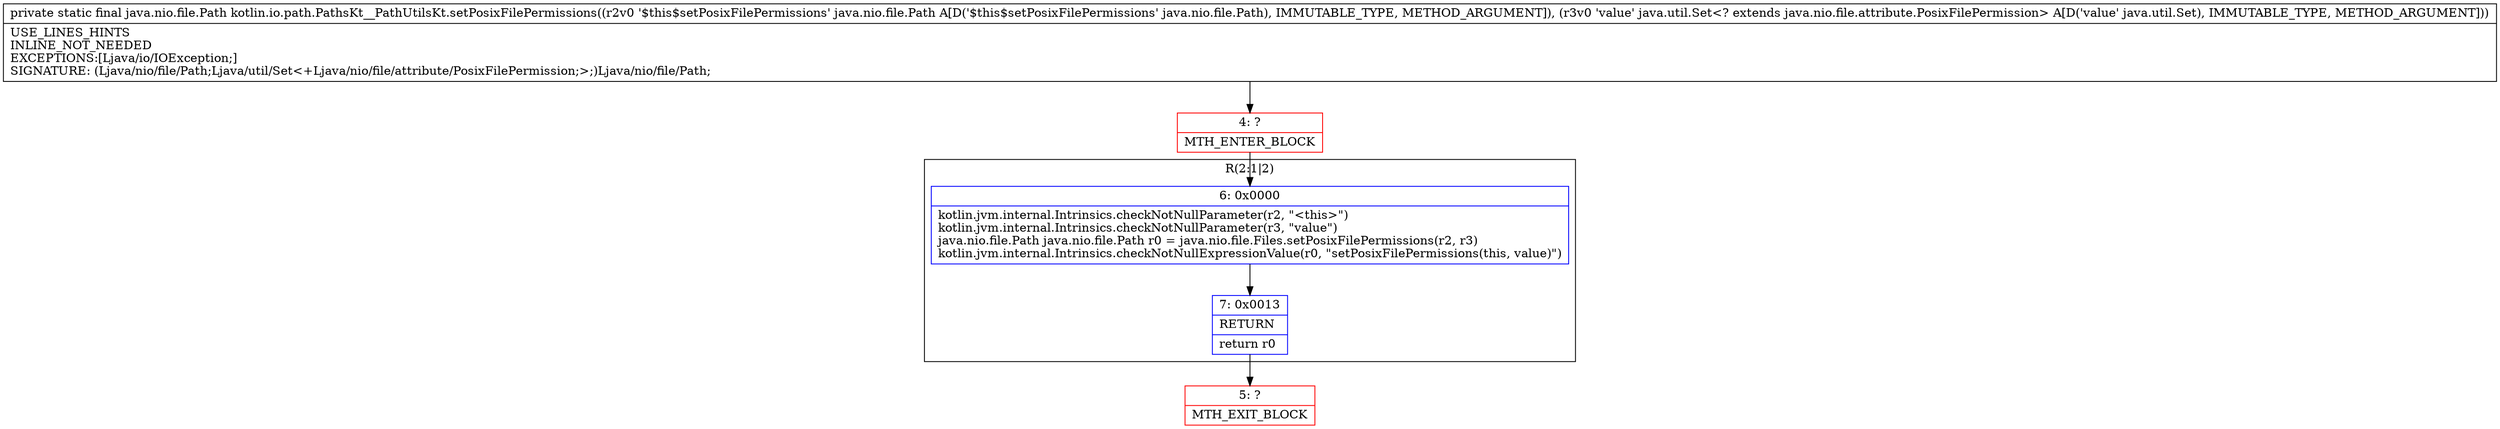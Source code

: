 digraph "CFG forkotlin.io.path.PathsKt__PathUtilsKt.setPosixFilePermissions(Ljava\/nio\/file\/Path;Ljava\/util\/Set;)Ljava\/nio\/file\/Path;" {
subgraph cluster_Region_906872463 {
label = "R(2:1|2)";
node [shape=record,color=blue];
Node_6 [shape=record,label="{6\:\ 0x0000|kotlin.jvm.internal.Intrinsics.checkNotNullParameter(r2, \"\<this\>\")\lkotlin.jvm.internal.Intrinsics.checkNotNullParameter(r3, \"value\")\ljava.nio.file.Path java.nio.file.Path r0 = java.nio.file.Files.setPosixFilePermissions(r2, r3)\lkotlin.jvm.internal.Intrinsics.checkNotNullExpressionValue(r0, \"setPosixFilePermissions(this, value)\")\l}"];
Node_7 [shape=record,label="{7\:\ 0x0013|RETURN\l|return r0\l}"];
}
Node_4 [shape=record,color=red,label="{4\:\ ?|MTH_ENTER_BLOCK\l}"];
Node_5 [shape=record,color=red,label="{5\:\ ?|MTH_EXIT_BLOCK\l}"];
MethodNode[shape=record,label="{private static final java.nio.file.Path kotlin.io.path.PathsKt__PathUtilsKt.setPosixFilePermissions((r2v0 '$this$setPosixFilePermissions' java.nio.file.Path A[D('$this$setPosixFilePermissions' java.nio.file.Path), IMMUTABLE_TYPE, METHOD_ARGUMENT]), (r3v0 'value' java.util.Set\<? extends java.nio.file.attribute.PosixFilePermission\> A[D('value' java.util.Set), IMMUTABLE_TYPE, METHOD_ARGUMENT]))  | USE_LINES_HINTS\lINLINE_NOT_NEEDED\lEXCEPTIONS:[Ljava\/io\/IOException;]\lSIGNATURE: (Ljava\/nio\/file\/Path;Ljava\/util\/Set\<+Ljava\/nio\/file\/attribute\/PosixFilePermission;\>;)Ljava\/nio\/file\/Path;\l}"];
MethodNode -> Node_4;Node_6 -> Node_7;
Node_7 -> Node_5;
Node_4 -> Node_6;
}

